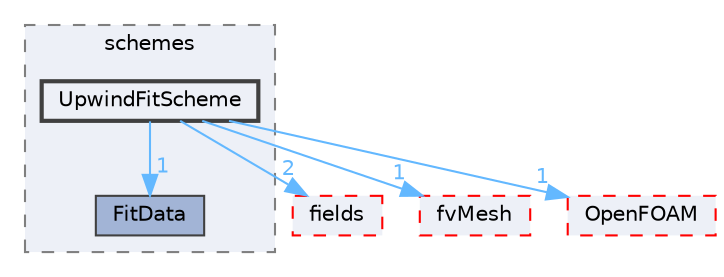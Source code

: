 digraph "src/finiteVolume/interpolation/surfaceInterpolation/schemes/UpwindFitScheme"
{
 // LATEX_PDF_SIZE
  bgcolor="transparent";
  edge [fontname=Helvetica,fontsize=10,labelfontname=Helvetica,labelfontsize=10];
  node [fontname=Helvetica,fontsize=10,shape=box,height=0.2,width=0.4];
  compound=true
  subgraph clusterdir_deb7d71175aa940c147966c547ebcb7e {
    graph [ bgcolor="#edf0f7", pencolor="grey50", label="schemes", fontname=Helvetica,fontsize=10 style="filled,dashed", URL="dir_deb7d71175aa940c147966c547ebcb7e.html",tooltip=""]
  dir_8b1dd99eadfdd2f1d530ebe9643fb191 [label="FitData", fillcolor="#a2b4d6", color="grey25", style="filled", URL="dir_8b1dd99eadfdd2f1d530ebe9643fb191.html",tooltip=""];
  dir_1afd78ac93aa70cb906e64b5002585a3 [label="UpwindFitScheme", fillcolor="#edf0f7", color="grey25", style="filled,bold", URL="dir_1afd78ac93aa70cb906e64b5002585a3.html",tooltip=""];
  }
  dir_25ab4a83a983f7bb7a38b7f63bb141b7 [label="fields", fillcolor="#edf0f7", color="red", style="filled,dashed", URL="dir_25ab4a83a983f7bb7a38b7f63bb141b7.html",tooltip=""];
  dir_c382fa095c9c33d8673c0dd60aaef275 [label="fvMesh", fillcolor="#edf0f7", color="red", style="filled,dashed", URL="dir_c382fa095c9c33d8673c0dd60aaef275.html",tooltip=""];
  dir_c5473ff19b20e6ec4dfe5c310b3778a8 [label="OpenFOAM", fillcolor="#edf0f7", color="red", style="filled,dashed", URL="dir_c5473ff19b20e6ec4dfe5c310b3778a8.html",tooltip=""];
  dir_1afd78ac93aa70cb906e64b5002585a3->dir_25ab4a83a983f7bb7a38b7f63bb141b7 [headlabel="2", labeldistance=1.5 headhref="dir_004239_001332.html" href="dir_004239_001332.html" color="steelblue1" fontcolor="steelblue1"];
  dir_1afd78ac93aa70cb906e64b5002585a3->dir_8b1dd99eadfdd2f1d530ebe9643fb191 [headlabel="1", labeldistance=1.5 headhref="dir_004239_001395.html" href="dir_004239_001395.html" color="steelblue1" fontcolor="steelblue1"];
  dir_1afd78ac93aa70cb906e64b5002585a3->dir_c382fa095c9c33d8673c0dd60aaef275 [headlabel="1", labeldistance=1.5 headhref="dir_004239_001544.html" href="dir_004239_001544.html" color="steelblue1" fontcolor="steelblue1"];
  dir_1afd78ac93aa70cb906e64b5002585a3->dir_c5473ff19b20e6ec4dfe5c310b3778a8 [headlabel="1", labeldistance=1.5 headhref="dir_004239_002695.html" href="dir_004239_002695.html" color="steelblue1" fontcolor="steelblue1"];
}
